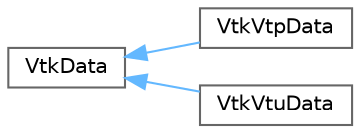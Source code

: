 digraph "Graphical Class Hierarchy"
{
 // LATEX_PDF_SIZE
  bgcolor="transparent";
  edge [fontname=Helvetica,fontsize=10,labelfontname=Helvetica,labelfontsize=10];
  node [fontname=Helvetica,fontsize=10,shape=box,height=0.2,width=0.4];
  rankdir="LR";
  Node0 [id="Node000000",label="VtkData",height=0.2,width=0.4,color="grey40", fillcolor="white", style="filled",URL="$class_vtk_data.html",tooltip=" "];
  Node0 -> Node1 [id="edge42_Node000000_Node000001",dir="back",color="steelblue1",style="solid",tooltip=" "];
  Node1 [id="Node000001",label="VtkVtpData",height=0.2,width=0.4,color="grey40", fillcolor="white", style="filled",URL="$class_vtk_vtp_data.html",tooltip=" "];
  Node0 -> Node2 [id="edge43_Node000000_Node000002",dir="back",color="steelblue1",style="solid",tooltip=" "];
  Node2 [id="Node000002",label="VtkVtuData",height=0.2,width=0.4,color="grey40", fillcolor="white", style="filled",URL="$class_vtk_vtu_data.html",tooltip=" "];
}
